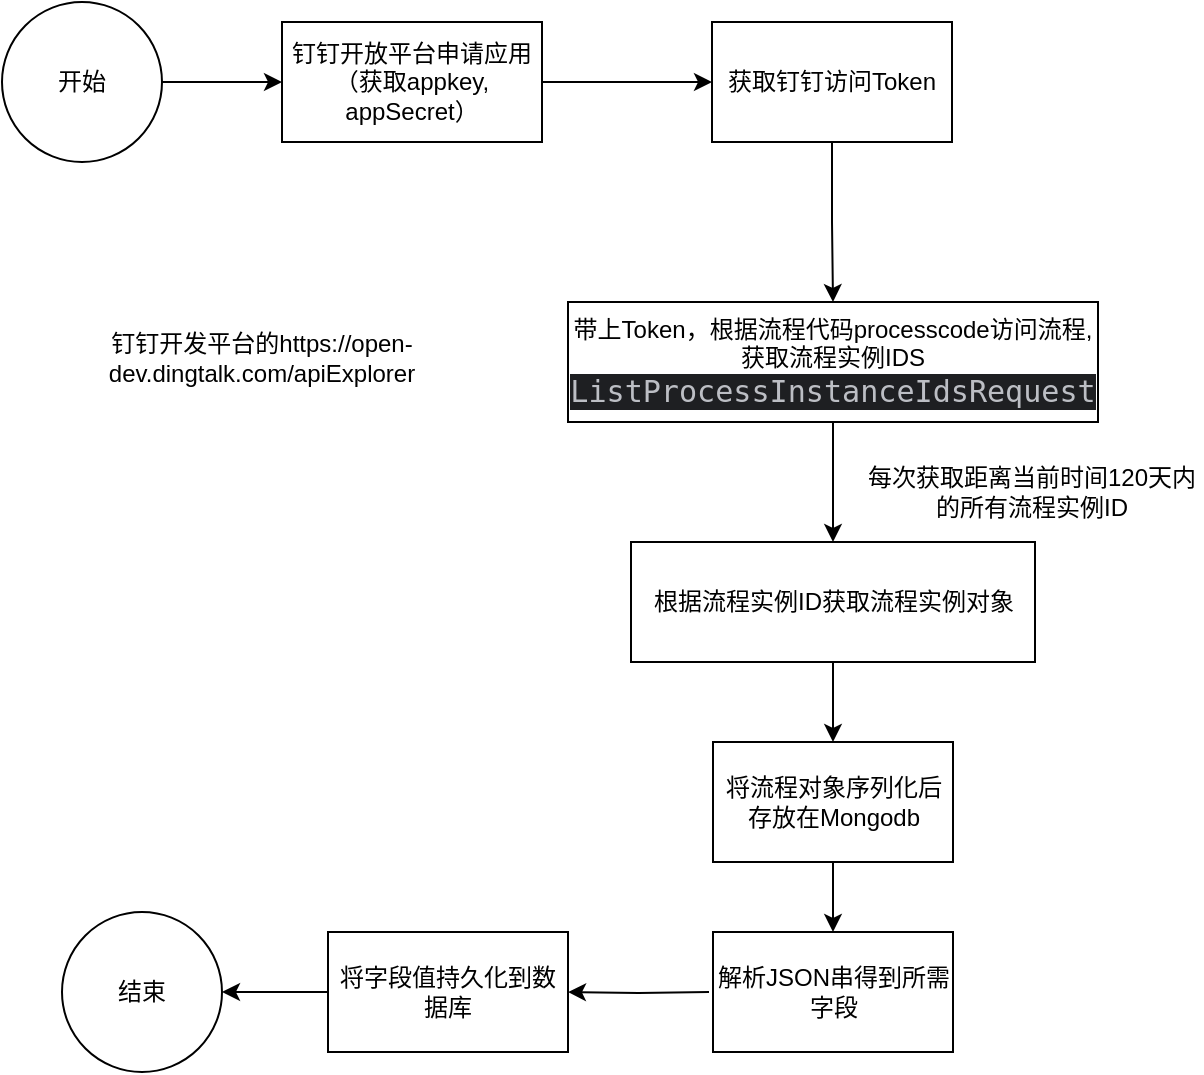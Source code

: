 <mxfile version="24.4.13" type="github">
  <diagram name="Page-1" id="tkpV15WOsn24UhHXJDwQ">
    <mxGraphModel dx="1050" dy="565" grid="1" gridSize="10" guides="1" tooltips="1" connect="1" arrows="1" fold="1" page="1" pageScale="1" pageWidth="827" pageHeight="1169" math="0" shadow="0">
      <root>
        <mxCell id="0" />
        <mxCell id="1" parent="0" />
        <mxCell id="s-xRmuep8owxC_aP-AfG-3" value="" style="edgeStyle=orthogonalEdgeStyle;rounded=0;orthogonalLoop=1;jettySize=auto;html=1;" edge="1" parent="1" source="s-xRmuep8owxC_aP-AfG-1" target="s-xRmuep8owxC_aP-AfG-2">
          <mxGeometry relative="1" as="geometry" />
        </mxCell>
        <mxCell id="s-xRmuep8owxC_aP-AfG-1" value="开始" style="ellipse;whiteSpace=wrap;html=1;aspect=fixed;" vertex="1" parent="1">
          <mxGeometry x="50" y="60" width="80" height="80" as="geometry" />
        </mxCell>
        <mxCell id="s-xRmuep8owxC_aP-AfG-5" value="" style="edgeStyle=orthogonalEdgeStyle;rounded=0;orthogonalLoop=1;jettySize=auto;html=1;" edge="1" parent="1" source="s-xRmuep8owxC_aP-AfG-2" target="s-xRmuep8owxC_aP-AfG-4">
          <mxGeometry relative="1" as="geometry" />
        </mxCell>
        <mxCell id="s-xRmuep8owxC_aP-AfG-2" value="钉钉开放平台申请应用（获取appkey, appSecret）" style="whiteSpace=wrap;html=1;" vertex="1" parent="1">
          <mxGeometry x="190" y="70" width="130" height="60" as="geometry" />
        </mxCell>
        <mxCell id="s-xRmuep8owxC_aP-AfG-7" value="" style="edgeStyle=orthogonalEdgeStyle;rounded=0;orthogonalLoop=1;jettySize=auto;html=1;" edge="1" parent="1" source="s-xRmuep8owxC_aP-AfG-4" target="s-xRmuep8owxC_aP-AfG-6">
          <mxGeometry relative="1" as="geometry" />
        </mxCell>
        <mxCell id="s-xRmuep8owxC_aP-AfG-4" value="获取钉钉访问Token" style="whiteSpace=wrap;html=1;" vertex="1" parent="1">
          <mxGeometry x="405" y="70" width="120" height="60" as="geometry" />
        </mxCell>
        <mxCell id="s-xRmuep8owxC_aP-AfG-10" value="" style="edgeStyle=orthogonalEdgeStyle;rounded=0;orthogonalLoop=1;jettySize=auto;html=1;" edge="1" parent="1" source="s-xRmuep8owxC_aP-AfG-6" target="s-xRmuep8owxC_aP-AfG-9">
          <mxGeometry relative="1" as="geometry" />
        </mxCell>
        <mxCell id="s-xRmuep8owxC_aP-AfG-6" value="带上Token，根据流程代码processcode访问流程,获取流程实例IDS&lt;div&gt;&lt;span style=&quot;font-family: &amp;quot;JetBrains Mono&amp;quot;, monospace; font-size: 11.3pt; background-color: rgb(30, 31, 34); color: rgb(188, 190, 196);&quot;&gt;ListProcessInstanceIdsRequest&lt;/span&gt;&lt;/div&gt;" style="whiteSpace=wrap;html=1;" vertex="1" parent="1">
          <mxGeometry x="333" y="210" width="265" height="60" as="geometry" />
        </mxCell>
        <mxCell id="s-xRmuep8owxC_aP-AfG-8" value="钉钉开发平台的https://open-dev.dingtalk.com/apiExplorer" style="text;html=1;align=center;verticalAlign=middle;whiteSpace=wrap;rounded=0;" vertex="1" parent="1">
          <mxGeometry x="80" y="205" width="200" height="65" as="geometry" />
        </mxCell>
        <mxCell id="s-xRmuep8owxC_aP-AfG-12" value="" style="edgeStyle=orthogonalEdgeStyle;rounded=0;orthogonalLoop=1;jettySize=auto;html=1;" edge="1" parent="1" source="s-xRmuep8owxC_aP-AfG-9" target="s-xRmuep8owxC_aP-AfG-11">
          <mxGeometry relative="1" as="geometry" />
        </mxCell>
        <mxCell id="s-xRmuep8owxC_aP-AfG-9" value="根据流程实例ID获取流程实例对象" style="whiteSpace=wrap;html=1;" vertex="1" parent="1">
          <mxGeometry x="364.5" y="330" width="202" height="60" as="geometry" />
        </mxCell>
        <mxCell id="s-xRmuep8owxC_aP-AfG-16" value="" style="edgeStyle=orthogonalEdgeStyle;rounded=0;orthogonalLoop=1;jettySize=auto;html=1;" edge="1" parent="1" source="s-xRmuep8owxC_aP-AfG-11" target="s-xRmuep8owxC_aP-AfG-15">
          <mxGeometry relative="1" as="geometry" />
        </mxCell>
        <mxCell id="s-xRmuep8owxC_aP-AfG-11" value="将流程对象序列化后存放在Mongodb" style="whiteSpace=wrap;html=1;" vertex="1" parent="1">
          <mxGeometry x="405.5" y="430" width="120" height="60" as="geometry" />
        </mxCell>
        <mxCell id="s-xRmuep8owxC_aP-AfG-18" value="" style="edgeStyle=orthogonalEdgeStyle;rounded=0;orthogonalLoop=1;jettySize=auto;html=1;entryX=1;entryY=0.5;entryDx=0;entryDy=0;" edge="1" parent="1" target="s-xRmuep8owxC_aP-AfG-17">
          <mxGeometry relative="1" as="geometry">
            <mxPoint x="403.5" y="555" as="sourcePoint" />
            <mxPoint x="342.5" y="555" as="targetPoint" />
          </mxGeometry>
        </mxCell>
        <mxCell id="s-xRmuep8owxC_aP-AfG-15" value="解析JSON串得到所需字段" style="whiteSpace=wrap;html=1;" vertex="1" parent="1">
          <mxGeometry x="405.5" y="525" width="120" height="60" as="geometry" />
        </mxCell>
        <mxCell id="s-xRmuep8owxC_aP-AfG-21" style="edgeStyle=orthogonalEdgeStyle;rounded=0;orthogonalLoop=1;jettySize=auto;html=1;entryX=1;entryY=0.5;entryDx=0;entryDy=0;" edge="1" parent="1" source="s-xRmuep8owxC_aP-AfG-17" target="s-xRmuep8owxC_aP-AfG-20">
          <mxGeometry relative="1" as="geometry" />
        </mxCell>
        <mxCell id="s-xRmuep8owxC_aP-AfG-17" value="将字段值持久化到数据库" style="whiteSpace=wrap;html=1;" vertex="1" parent="1">
          <mxGeometry x="213" y="525" width="120" height="60" as="geometry" />
        </mxCell>
        <mxCell id="s-xRmuep8owxC_aP-AfG-19" value="每次获取距离当前时间120天内的所有流程实例ID" style="text;html=1;align=center;verticalAlign=middle;whiteSpace=wrap;rounded=0;" vertex="1" parent="1">
          <mxGeometry x="480" y="290" width="170" height="30" as="geometry" />
        </mxCell>
        <mxCell id="s-xRmuep8owxC_aP-AfG-20" value="结束" style="ellipse;whiteSpace=wrap;html=1;aspect=fixed;" vertex="1" parent="1">
          <mxGeometry x="80" y="515" width="80" height="80" as="geometry" />
        </mxCell>
      </root>
    </mxGraphModel>
  </diagram>
</mxfile>
